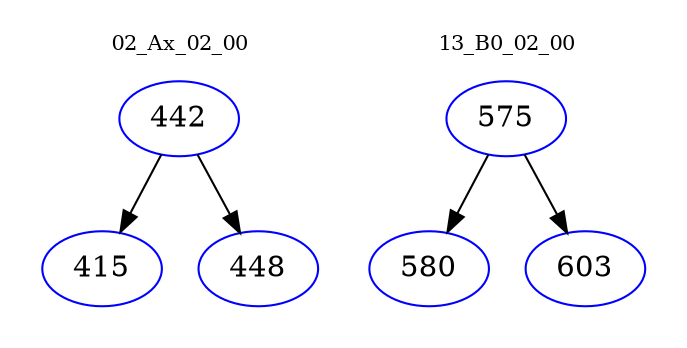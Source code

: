 digraph{
subgraph cluster_0 {
color = white
label = "02_Ax_02_00";
fontsize=10;
T0_442 [label="442", color="blue"]
T0_442 -> T0_415 [color="black"]
T0_415 [label="415", color="blue"]
T0_442 -> T0_448 [color="black"]
T0_448 [label="448", color="blue"]
}
subgraph cluster_1 {
color = white
label = "13_B0_02_00";
fontsize=10;
T1_575 [label="575", color="blue"]
T1_575 -> T1_580 [color="black"]
T1_580 [label="580", color="blue"]
T1_575 -> T1_603 [color="black"]
T1_603 [label="603", color="blue"]
}
}
